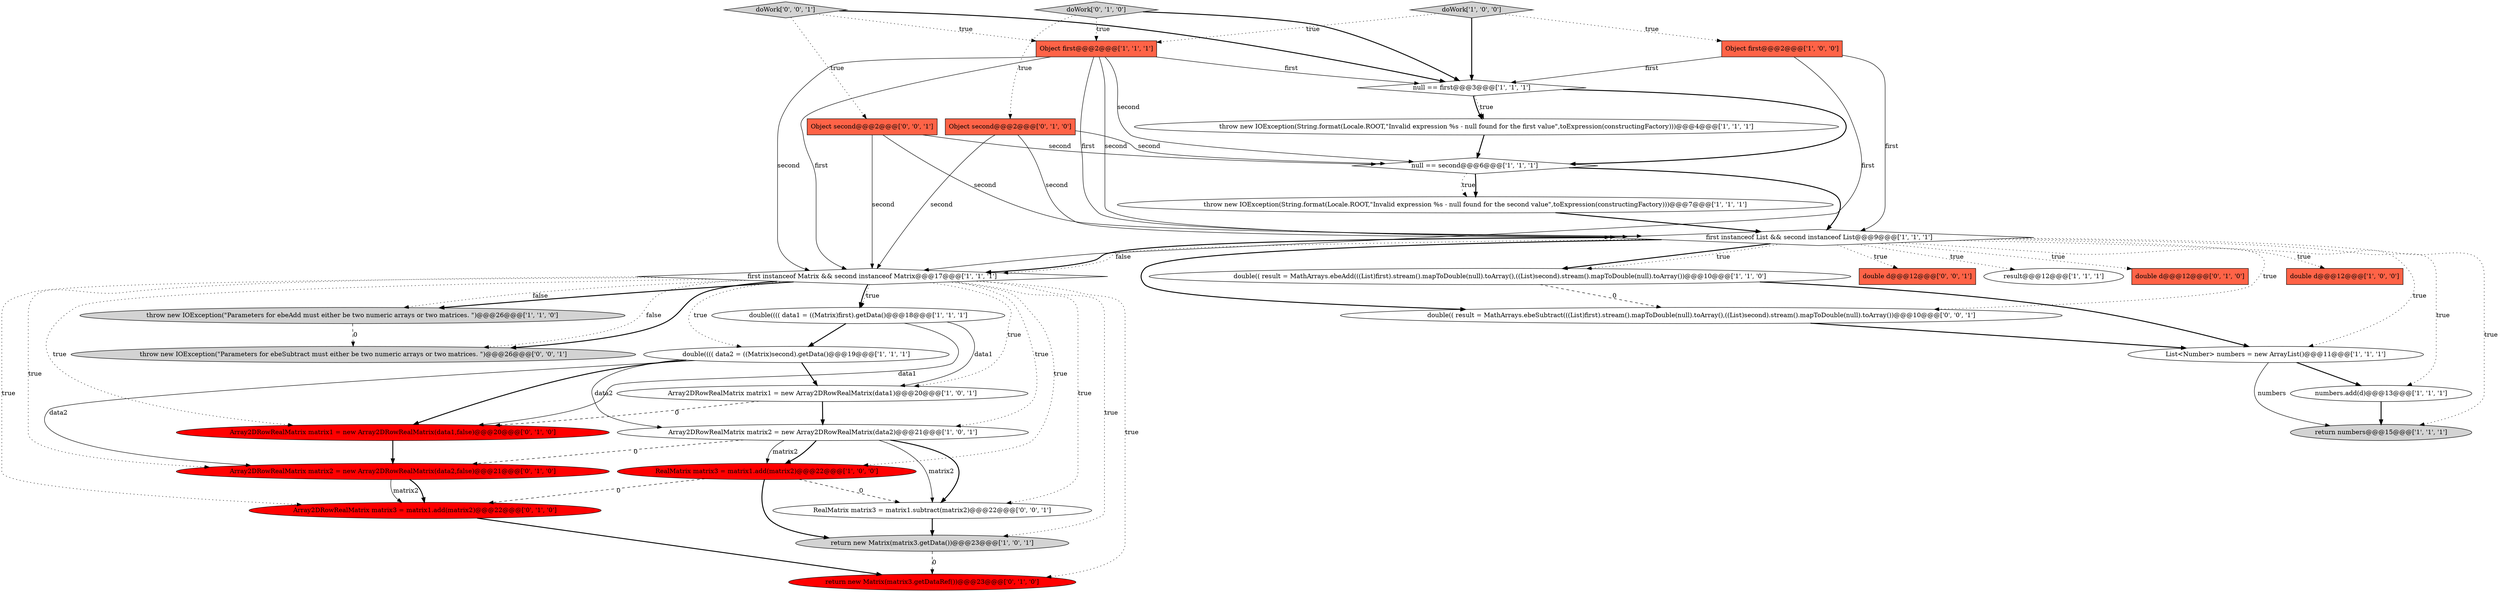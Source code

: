 digraph {
21 [style = filled, label = "Array2DRowRealMatrix matrix2 = new Array2DRowRealMatrix(data2)@@@21@@@['1', '0', '1']", fillcolor = white, shape = ellipse image = "AAA0AAABBB1BBB"];
17 [style = filled, label = "throw new IOException(\"Parameters for ebeAdd must either be two numeric arrays or two matrices. \")@@@26@@@['1', '1', '0']", fillcolor = lightgray, shape = ellipse image = "AAA0AAABBB1BBB"];
25 [style = filled, label = "double d@@@12@@@['0', '1', '0']", fillcolor = tomato, shape = box image = "AAA0AAABBB2BBB"];
2 [style = filled, label = "double d@@@12@@@['1', '0', '0']", fillcolor = tomato, shape = box image = "AAA0AAABBB1BBB"];
28 [style = filled, label = "return new Matrix(matrix3.getDataRef())@@@23@@@['0', '1', '0']", fillcolor = red, shape = ellipse image = "AAA1AAABBB2BBB"];
20 [style = filled, label = "Array2DRowRealMatrix matrix1 = new Array2DRowRealMatrix(data1)@@@20@@@['1', '0', '1']", fillcolor = white, shape = ellipse image = "AAA0AAABBB1BBB"];
6 [style = filled, label = "return new Matrix(matrix3.getData())@@@23@@@['1', '0', '1']", fillcolor = lightgray, shape = ellipse image = "AAA0AAABBB1BBB"];
14 [style = filled, label = "double(((( data1 = ((Matrix)first).getData()@@@18@@@['1', '1', '1']", fillcolor = white, shape = ellipse image = "AAA0AAABBB1BBB"];
24 [style = filled, label = "doWork['0', '1', '0']", fillcolor = lightgray, shape = diamond image = "AAA0AAABBB2BBB"];
18 [style = filled, label = "first instanceof Matrix && second instanceof Matrix@@@17@@@['1', '1', '1']", fillcolor = white, shape = diamond image = "AAA0AAABBB1BBB"];
30 [style = filled, label = "double(( result = MathArrays.ebeSubtract(((List)first).stream().mapToDouble(null).toArray(),((List)second).stream().mapToDouble(null).toArray())@@@10@@@['0', '0', '1']", fillcolor = white, shape = ellipse image = "AAA0AAABBB3BBB"];
16 [style = filled, label = "RealMatrix matrix3 = matrix1.add(matrix2)@@@22@@@['1', '0', '0']", fillcolor = red, shape = ellipse image = "AAA1AAABBB1BBB"];
34 [style = filled, label = "double d@@@12@@@['0', '0', '1']", fillcolor = tomato, shape = box image = "AAA0AAABBB3BBB"];
7 [style = filled, label = "Object first@@@2@@@['1', '1', '1']", fillcolor = tomato, shape = box image = "AAA0AAABBB1BBB"];
3 [style = filled, label = "Object first@@@2@@@['1', '0', '0']", fillcolor = tomato, shape = box image = "AAA0AAABBB1BBB"];
19 [style = filled, label = "null == first@@@3@@@['1', '1', '1']", fillcolor = white, shape = diamond image = "AAA0AAABBB1BBB"];
10 [style = filled, label = "List<Number> numbers = new ArrayList()@@@11@@@['1', '1', '1']", fillcolor = white, shape = ellipse image = "AAA0AAABBB1BBB"];
26 [style = filled, label = "Array2DRowRealMatrix matrix3 = matrix1.add(matrix2)@@@22@@@['0', '1', '0']", fillcolor = red, shape = ellipse image = "AAA1AAABBB2BBB"];
0 [style = filled, label = "doWork['1', '0', '0']", fillcolor = lightgray, shape = diamond image = "AAA0AAABBB1BBB"];
5 [style = filled, label = "double(((( data2 = ((Matrix)second).getData()@@@19@@@['1', '1', '1']", fillcolor = white, shape = ellipse image = "AAA0AAABBB1BBB"];
22 [style = filled, label = "Object second@@@2@@@['0', '1', '0']", fillcolor = tomato, shape = box image = "AAA0AAABBB2BBB"];
33 [style = filled, label = "RealMatrix matrix3 = matrix1.subtract(matrix2)@@@22@@@['0', '0', '1']", fillcolor = white, shape = ellipse image = "AAA0AAABBB3BBB"];
29 [style = filled, label = "throw new IOException(\"Parameters for ebeSubtract must either be two numeric arrays or two matrices. \")@@@26@@@['0', '0', '1']", fillcolor = lightgray, shape = ellipse image = "AAA0AAABBB3BBB"];
11 [style = filled, label = "numbers.add(d)@@@13@@@['1', '1', '1']", fillcolor = white, shape = ellipse image = "AAA0AAABBB1BBB"];
23 [style = filled, label = "Array2DRowRealMatrix matrix2 = new Array2DRowRealMatrix(data2,false)@@@21@@@['0', '1', '0']", fillcolor = red, shape = ellipse image = "AAA1AAABBB2BBB"];
13 [style = filled, label = "null == second@@@6@@@['1', '1', '1']", fillcolor = white, shape = diamond image = "AAA0AAABBB1BBB"];
9 [style = filled, label = "throw new IOException(String.format(Locale.ROOT,\"Invalid expression %s - null found for the second value\",toExpression(constructingFactory)))@@@7@@@['1', '1', '1']", fillcolor = white, shape = ellipse image = "AAA0AAABBB1BBB"];
8 [style = filled, label = "throw new IOException(String.format(Locale.ROOT,\"Invalid expression %s - null found for the first value\",toExpression(constructingFactory)))@@@4@@@['1', '1', '1']", fillcolor = white, shape = ellipse image = "AAA0AAABBB1BBB"];
12 [style = filled, label = "return numbers@@@15@@@['1', '1', '1']", fillcolor = lightgray, shape = ellipse image = "AAA0AAABBB1BBB"];
15 [style = filled, label = "first instanceof List && second instanceof List@@@9@@@['1', '1', '1']", fillcolor = white, shape = diamond image = "AAA0AAABBB1BBB"];
4 [style = filled, label = "result@@@12@@@['1', '1', '1']", fillcolor = white, shape = ellipse image = "AAA0AAABBB1BBB"];
27 [style = filled, label = "Array2DRowRealMatrix matrix1 = new Array2DRowRealMatrix(data1,false)@@@20@@@['0', '1', '0']", fillcolor = red, shape = ellipse image = "AAA1AAABBB2BBB"];
31 [style = filled, label = "doWork['0', '0', '1']", fillcolor = lightgray, shape = diamond image = "AAA0AAABBB3BBB"];
1 [style = filled, label = "double(( result = MathArrays.ebeAdd(((List)first).stream().mapToDouble(null).toArray(),((List)second).stream().mapToDouble(null).toArray())@@@10@@@['1', '1', '0']", fillcolor = white, shape = ellipse image = "AAA0AAABBB1BBB"];
32 [style = filled, label = "Object second@@@2@@@['0', '0', '1']", fillcolor = tomato, shape = box image = "AAA0AAABBB3BBB"];
23->26 [style = solid, label="matrix2"];
5->20 [style = bold, label=""];
3->18 [style = solid, label="first"];
18->20 [style = dotted, label="true"];
7->18 [style = solid, label="second"];
3->19 [style = solid, label="first"];
31->7 [style = dotted, label="true"];
15->30 [style = dotted, label="true"];
16->26 [style = dashed, label="0"];
21->16 [style = bold, label=""];
0->3 [style = dotted, label="true"];
26->28 [style = bold, label=""];
16->33 [style = dashed, label="0"];
0->7 [style = dotted, label="true"];
10->11 [style = bold, label=""];
18->23 [style = dotted, label="true"];
7->15 [style = solid, label="second"];
13->9 [style = dotted, label="true"];
5->23 [style = solid, label="data2"];
24->19 [style = bold, label=""];
32->18 [style = solid, label="second"];
18->16 [style = dotted, label="true"];
15->34 [style = dotted, label="true"];
0->19 [style = bold, label=""];
15->2 [style = dotted, label="true"];
16->6 [style = bold, label=""];
15->10 [style = dotted, label="true"];
11->12 [style = bold, label=""];
18->6 [style = dotted, label="true"];
19->13 [style = bold, label=""];
5->21 [style = solid, label="data2"];
18->26 [style = dotted, label="true"];
24->22 [style = dotted, label="true"];
30->10 [style = bold, label=""];
15->12 [style = dotted, label="true"];
18->5 [style = dotted, label="true"];
7->19 [style = solid, label="first"];
13->15 [style = bold, label=""];
14->27 [style = solid, label="data1"];
18->27 [style = dotted, label="true"];
24->7 [style = dotted, label="true"];
22->13 [style = solid, label="second"];
14->20 [style = solid, label="data1"];
32->13 [style = solid, label="second"];
18->33 [style = dotted, label="true"];
1->30 [style = dashed, label="0"];
7->13 [style = solid, label="second"];
18->21 [style = dotted, label="true"];
7->18 [style = solid, label="first"];
22->18 [style = solid, label="second"];
19->8 [style = dotted, label="true"];
3->15 [style = solid, label="first"];
21->33 [style = solid, label="matrix2"];
32->15 [style = solid, label="second"];
6->28 [style = dashed, label="0"];
22->15 [style = solid, label="second"];
21->16 [style = solid, label="matrix2"];
15->11 [style = dotted, label="true"];
15->18 [style = dotted, label="false"];
13->9 [style = bold, label=""];
15->25 [style = dotted, label="true"];
31->19 [style = bold, label=""];
8->13 [style = bold, label=""];
14->5 [style = bold, label=""];
15->1 [style = bold, label=""];
33->6 [style = bold, label=""];
21->33 [style = bold, label=""];
20->27 [style = dashed, label="0"];
23->26 [style = bold, label=""];
18->29 [style = dotted, label="false"];
18->17 [style = bold, label=""];
15->30 [style = bold, label=""];
17->29 [style = dashed, label="0"];
15->18 [style = bold, label=""];
7->15 [style = solid, label="first"];
18->14 [style = dotted, label="true"];
19->8 [style = bold, label=""];
15->4 [style = dotted, label="true"];
31->32 [style = dotted, label="true"];
20->21 [style = bold, label=""];
18->29 [style = bold, label=""];
10->12 [style = solid, label="numbers"];
9->15 [style = bold, label=""];
15->1 [style = dotted, label="true"];
18->28 [style = dotted, label="true"];
27->23 [style = bold, label=""];
5->27 [style = bold, label=""];
21->23 [style = dashed, label="0"];
1->10 [style = bold, label=""];
18->14 [style = bold, label=""];
18->17 [style = dotted, label="false"];
}
